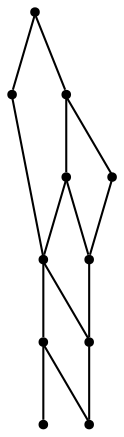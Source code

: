 graph {
  node [shape=point,comment="{\"directed\":false,\"doi\":\"10.1007/978-3-642-25878-7_36\",\"figure\":\"3 (2)\"}"]

  v0 [pos="1173.4185050641086,780.2453494911084"]
  v1 [pos="1149.5238639055606,804.1240662910254"]
  v2 [pos="1101.7302546934957,828.0027830909426"]
  v3 [pos="1078.844193662993,804.1236847606122"]
  v4 [pos="1053.9407496685703,851.8858239022104"]
  v5 [pos="1006.1471404565052,875.7645407021275"]
  v6 [pos="983.257007054267,828.0022743837249"]
  v7 [pos="935.3799778524308,827.8438120854041"]
  v8 [pos="887.6737019248515,851.8854423717971"]
  v9 [pos="792.0867062085506,875.7640319949098"]
  v10 [pos="696.4160677946494,875.605824050198"]

  v8 -- v4 [id="-4",pos="887.6737019248515,851.8854423717971 1053.9407496685703,851.8858239022104 1053.9407496685703,851.8858239022104 1053.9407496685703,851.8858239022104"]
  v3 -- v1 [id="-7",pos="1078.844193662993,804.1236847606122 1149.5238639055606,804.1240662910254 1149.5238639055606,804.1240662910254 1149.5238639055606,804.1240662910254"]
  v10 -- v9 [id="-12",pos="696.4160677946494,875.605824050198 792.0867062085506,875.7640319949098 792.0867062085506,875.7640319949098 792.0867062085506,875.7640319949098"]
  v9 -- v5 [id="-13",pos="792.0867062085506,875.7640319949098 1006.1471404565052,875.7645407021275 1006.1471404565052,875.7645407021275 1006.1471404565052,875.7645407021275"]
  v7 -- v6 [id="-16",pos="935.3799778524308,827.8438120854041 983.257007054267,828.0022743837249 983.257007054267,828.0022743837249 983.257007054267,828.0022743837249"]
  v6 -- v2 [id="-17",pos="983.257007054267,828.0022743837249 1101.7302546934957,828.0027830909426 1101.7302546934957,828.0027830909426 1101.7302546934957,828.0027830909426"]
  v10 -- v7 [id="-20",pos="696.4160677946494,875.605824050198 935.3799778524308,827.8438120854041 935.3799778524308,827.8438120854041 935.3799778524308,827.8438120854041"]
  v6 -- v3 [id="-22",pos="983.257007054267,828.0022743837249 1078.844193662993,804.1236847606122 1078.844193662993,804.1236847606122 1078.844193662993,804.1236847606122"]
  v3 -- v0 [id="-23",pos="1078.844193662993,804.1236847606122 1173.4185050641086,780.2453494911084 1173.4185050641086,780.2453494911084 1173.4185050641086,780.2453494911084"]
  v9 -- v8 [id="-27",pos="792.0867062085506,875.7640319949098 887.6737019248515,851.8854423717971 887.6737019248515,851.8854423717971 887.6737019248515,851.8854423717971"]
  v8 -- v6 [id="-28",pos="887.6737019248515,851.8854423717971 983.257007054267,828.0022743837249 983.257007054267,828.0022743837249 983.257007054267,828.0022743837249"]
  v5 -- v4 [id="-46",pos="1006.1471404565052,875.7645407021275 1053.9407496685703,851.8858239022104 1053.9407496685703,851.8858239022104 1053.9407496685703,851.8858239022104"]
  v4 -- v2 [id="-47",pos="1053.9407496685703,851.8858239022104 1101.7302546934957,828.0027830909426 1101.7302546934957,828.0027830909426 1101.7302546934957,828.0027830909426"]
  v2 -- v1 [id="-48",pos="1101.7302546934957,828.0027830909426 1149.5238639055606,804.1240662910254 1149.5238639055606,804.1240662910254 1149.5238639055606,804.1240662910254"]
}